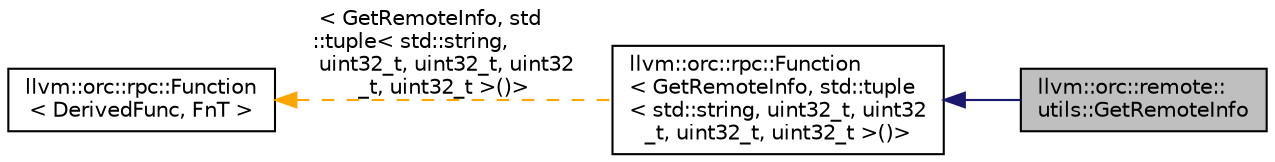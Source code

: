 digraph "llvm::orc::remote::utils::GetRemoteInfo"
{
 // LATEX_PDF_SIZE
  bgcolor="transparent";
  edge [fontname="Helvetica",fontsize="10",labelfontname="Helvetica",labelfontsize="10"];
  node [fontname="Helvetica",fontsize="10",shape="box"];
  rankdir="LR";
  Node1 [label="llvm::orc::remote::\lutils::GetRemoteInfo",height=0.2,width=0.4,color="black", fillcolor="grey75", style="filled", fontcolor="black",tooltip="GetRemoteInfo result is (Triple, PointerSize, PageSize, TrampolineSize, IndirectStubsSize)."];
  Node2 -> Node1 [dir="back",color="midnightblue",fontsize="10",style="solid",fontname="Helvetica"];
  Node2 [label="llvm::orc::rpc::Function\l\< GetRemoteInfo, std::tuple\l\< std::string, uint32_t, uint32\l_t, uint32_t, uint32_t \>()\>",height=0.2,width=0.4,color="black",URL="$classllvm_1_1orc_1_1rpc_1_1Function.html",tooltip=" "];
  Node3 -> Node2 [dir="back",color="orange",fontsize="10",style="dashed",label=" \< GetRemoteInfo, std\l::tuple\< std::string,\l uint32_t, uint32_t, uint32\l_t, uint32_t \>()\>" ,fontname="Helvetica"];
  Node3 [label="llvm::orc::rpc::Function\l\< DerivedFunc, FnT \>",height=0.2,width=0.4,color="black",URL="$classllvm_1_1orc_1_1rpc_1_1Function.html",tooltip=" "];
}
